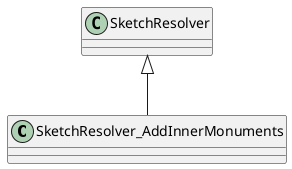 @startuml
class SketchResolver_AddInnerMonuments {
}
SketchResolver <|-- SketchResolver_AddInnerMonuments
@enduml
